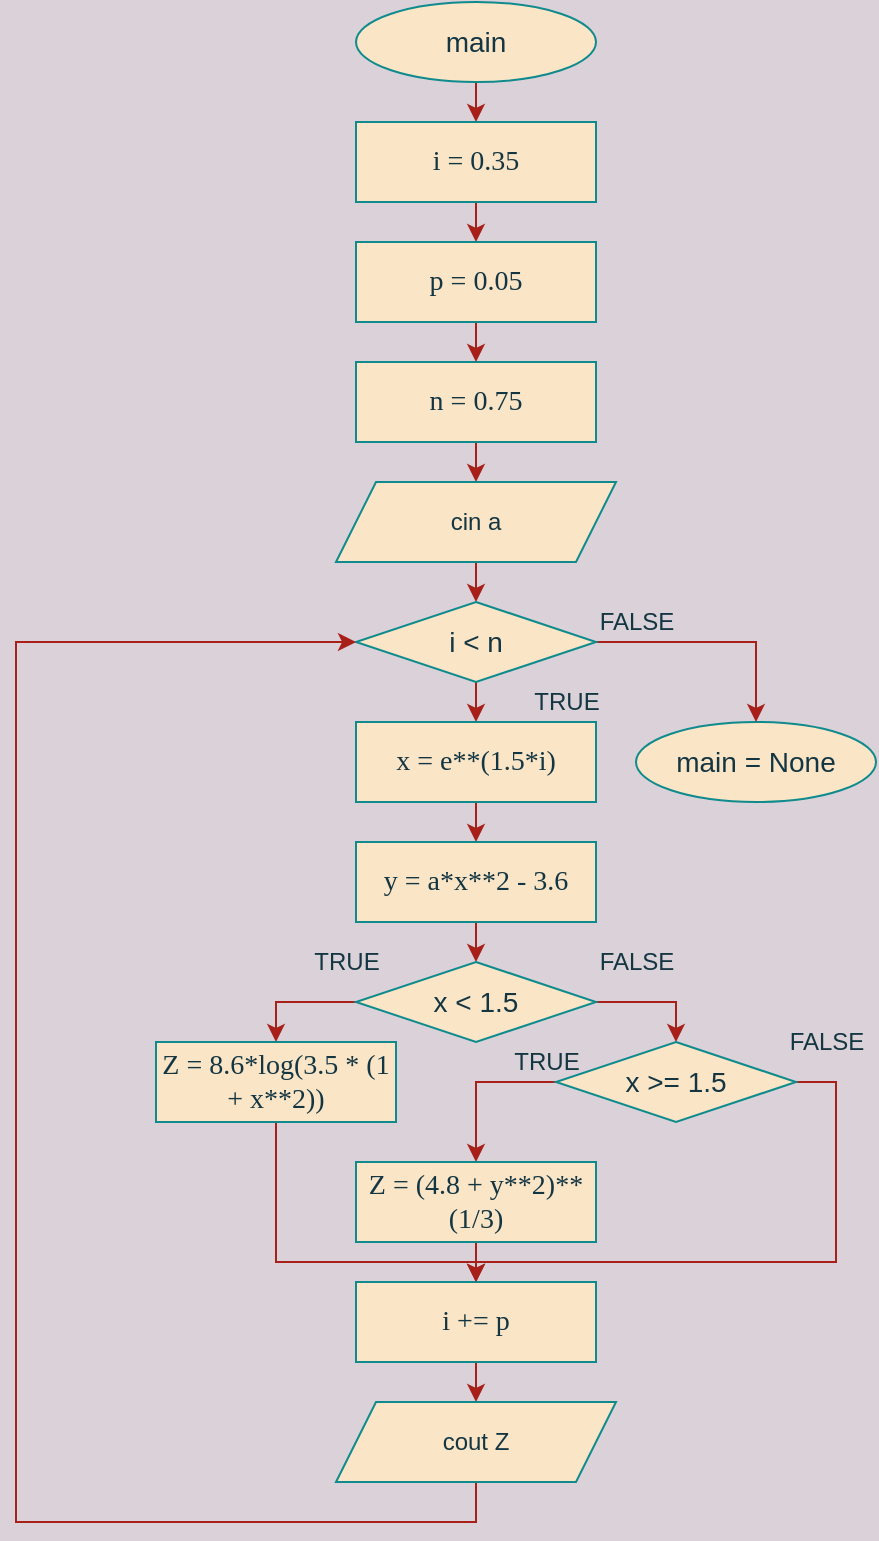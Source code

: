<mxfile version="14.4.4" type="device"><diagram id="HAuVNt_xgm25odyN6mh4" name="Page-1"><mxGraphModel dx="868" dy="505" grid="1" gridSize="10" guides="1" tooltips="1" connect="1" arrows="1" fold="1" page="1" pageScale="1" pageWidth="827" pageHeight="1169" background="#DAD2D8" math="0" shadow="0"><root><mxCell id="0"/><mxCell id="1" parent="0"/><mxCell id="_CF0amcgJjOSkX3TDUaY-11" style="edgeStyle=orthogonalEdgeStyle;rounded=0;orthogonalLoop=1;jettySize=auto;html=1;exitX=0.5;exitY=1;exitDx=0;exitDy=0;entryX=0.5;entryY=0;entryDx=0;entryDy=0;labelBackgroundColor=#DAD2D8;strokeColor=#A8201A;fontColor=#143642;" edge="1" parent="1" source="_CF0amcgJjOSkX3TDUaY-2" target="_CF0amcgJjOSkX3TDUaY-6"><mxGeometry relative="1" as="geometry"/></mxCell><mxCell id="_CF0amcgJjOSkX3TDUaY-2" value="&lt;font style=&quot;font-size: 14px&quot;&gt;main&lt;/font&gt;" style="ellipse;whiteSpace=wrap;html=1;fillColor=#FAE5C7;strokeColor=#0F8B8D;fontColor=#143642;" vertex="1" parent="1"><mxGeometry x="240" y="40" width="120" height="40" as="geometry"/></mxCell><mxCell id="_CF0amcgJjOSkX3TDUaY-3" value="&lt;font style=&quot;font-size: 14px&quot;&gt;main = None&lt;/font&gt;" style="ellipse;whiteSpace=wrap;html=1;fillColor=#FAE5C7;strokeColor=#0F8B8D;fontColor=#143642;" vertex="1" parent="1"><mxGeometry x="380" y="400" width="120" height="40" as="geometry"/></mxCell><mxCell id="_CF0amcgJjOSkX3TDUaY-12" style="edgeStyle=orthogonalEdgeStyle;rounded=0;orthogonalLoop=1;jettySize=auto;html=1;exitX=0.5;exitY=1;exitDx=0;exitDy=0;entryX=0.5;entryY=0;entryDx=0;entryDy=0;labelBackgroundColor=#DAD2D8;strokeColor=#A8201A;fontColor=#143642;" edge="1" parent="1" source="_CF0amcgJjOSkX3TDUaY-6" target="_CF0amcgJjOSkX3TDUaY-9"><mxGeometry relative="1" as="geometry"/></mxCell><mxCell id="_CF0amcgJjOSkX3TDUaY-6" value="&lt;span style=&quot;font-family: &amp;#34;liberation serif&amp;#34; , serif&quot;&gt;&lt;font style=&quot;font-size: 14px&quot;&gt;i = 0.35&lt;/font&gt;&lt;/span&gt;" style="rounded=0;whiteSpace=wrap;html=1;fillColor=#FAE5C7;strokeColor=#0F8B8D;fontColor=#143642;" vertex="1" parent="1"><mxGeometry x="240" y="100" width="120" height="40" as="geometry"/></mxCell><mxCell id="_CF0amcgJjOSkX3TDUaY-15" style="edgeStyle=orthogonalEdgeStyle;rounded=0;orthogonalLoop=1;jettySize=auto;html=1;exitX=0.5;exitY=1;exitDx=0;exitDy=0;entryX=0.5;entryY=0;entryDx=0;entryDy=0;labelBackgroundColor=#DAD2D8;strokeColor=#A8201A;fontColor=#143642;" edge="1" parent="1" source="_CF0amcgJjOSkX3TDUaY-8" target="_CF0amcgJjOSkX3TDUaY-14"><mxGeometry relative="1" as="geometry"/></mxCell><mxCell id="_CF0amcgJjOSkX3TDUaY-8" value="&lt;font face=&quot;liberation serif, serif&quot;&gt;&lt;span style=&quot;font-size: 14px&quot;&gt;n = 0.75&lt;/span&gt;&lt;/font&gt;" style="rounded=0;whiteSpace=wrap;html=1;fillColor=#FAE5C7;strokeColor=#0F8B8D;fontColor=#143642;" vertex="1" parent="1"><mxGeometry x="240" y="220" width="120" height="40" as="geometry"/></mxCell><mxCell id="_CF0amcgJjOSkX3TDUaY-13" style="edgeStyle=orthogonalEdgeStyle;rounded=0;orthogonalLoop=1;jettySize=auto;html=1;exitX=0.5;exitY=1;exitDx=0;exitDy=0;entryX=0.5;entryY=0;entryDx=0;entryDy=0;labelBackgroundColor=#DAD2D8;strokeColor=#A8201A;fontColor=#143642;" edge="1" parent="1" source="_CF0amcgJjOSkX3TDUaY-9" target="_CF0amcgJjOSkX3TDUaY-8"><mxGeometry relative="1" as="geometry"/></mxCell><mxCell id="_CF0amcgJjOSkX3TDUaY-9" value="&lt;font face=&quot;liberation serif, serif&quot; style=&quot;font-size: 14px&quot;&gt;p = 0.05&lt;/font&gt;" style="rounded=0;whiteSpace=wrap;html=1;fillColor=#FAE5C7;strokeColor=#0F8B8D;fontColor=#143642;" vertex="1" parent="1"><mxGeometry x="240" y="160" width="120" height="40" as="geometry"/></mxCell><mxCell id="_CF0amcgJjOSkX3TDUaY-20" style="edgeStyle=orthogonalEdgeStyle;rounded=0;orthogonalLoop=1;jettySize=auto;html=1;exitX=0.5;exitY=1;exitDx=0;exitDy=0;entryX=0.5;entryY=0;entryDx=0;entryDy=0;labelBackgroundColor=#DAD2D8;strokeColor=#A8201A;fontColor=#143642;" edge="1" parent="1" source="_CF0amcgJjOSkX3TDUaY-14" target="_CF0amcgJjOSkX3TDUaY-16"><mxGeometry relative="1" as="geometry"/></mxCell><mxCell id="_CF0amcgJjOSkX3TDUaY-14" value="cin a" style="shape=parallelogram;perimeter=parallelogramPerimeter;whiteSpace=wrap;html=1;fixedSize=1;fillColor=#FAE5C7;strokeColor=#0F8B8D;fontColor=#143642;" vertex="1" parent="1"><mxGeometry x="230" y="280" width="140" height="40" as="geometry"/></mxCell><mxCell id="_CF0amcgJjOSkX3TDUaY-17" style="edgeStyle=orthogonalEdgeStyle;rounded=0;orthogonalLoop=1;jettySize=auto;html=1;entryX=0.5;entryY=0;entryDx=0;entryDy=0;labelBackgroundColor=#DAD2D8;strokeColor=#A8201A;fontColor=#143642;" edge="1" parent="1" source="_CF0amcgJjOSkX3TDUaY-16" target="_CF0amcgJjOSkX3TDUaY-18"><mxGeometry relative="1" as="geometry"><mxPoint x="480" y="370" as="targetPoint"/><Array as="points"><mxPoint x="300" y="390"/><mxPoint x="300" y="390"/></Array></mxGeometry></mxCell><mxCell id="_CF0amcgJjOSkX3TDUaY-35" style="edgeStyle=orthogonalEdgeStyle;rounded=0;orthogonalLoop=1;jettySize=auto;html=1;exitX=1;exitY=0.5;exitDx=0;exitDy=0;entryX=0.5;entryY=0;entryDx=0;entryDy=0;labelBackgroundColor=#DAD2D8;strokeColor=#A8201A;fontColor=#143642;" edge="1" parent="1" source="_CF0amcgJjOSkX3TDUaY-16" target="_CF0amcgJjOSkX3TDUaY-3"><mxGeometry relative="1" as="geometry"><mxPoint x="440" y="450" as="targetPoint"/></mxGeometry></mxCell><mxCell id="_CF0amcgJjOSkX3TDUaY-16" value="&lt;font style=&quot;font-size: 14px&quot;&gt;i &amp;lt; n&lt;/font&gt;" style="rhombus;whiteSpace=wrap;html=1;fillColor=#FAE5C7;strokeColor=#0F8B8D;fontColor=#143642;" vertex="1" parent="1"><mxGeometry x="240" y="340" width="120" height="40" as="geometry"/></mxCell><mxCell id="_CF0amcgJjOSkX3TDUaY-21" style="edgeStyle=orthogonalEdgeStyle;rounded=0;orthogonalLoop=1;jettySize=auto;html=1;exitX=0.5;exitY=1;exitDx=0;exitDy=0;entryX=0.5;entryY=0;entryDx=0;entryDy=0;labelBackgroundColor=#DAD2D8;strokeColor=#A8201A;fontColor=#143642;" edge="1" parent="1" source="_CF0amcgJjOSkX3TDUaY-18" target="_CF0amcgJjOSkX3TDUaY-19"><mxGeometry relative="1" as="geometry"/></mxCell><mxCell id="_CF0amcgJjOSkX3TDUaY-18" value="&lt;font face=&quot;liberation serif, serif&quot;&gt;&lt;span style=&quot;font-size: 14px&quot;&gt;x = e**(1.5*i)&lt;/span&gt;&lt;/font&gt;" style="rounded=0;whiteSpace=wrap;html=1;fillColor=#FAE5C7;strokeColor=#0F8B8D;fontColor=#143642;" vertex="1" parent="1"><mxGeometry x="240" y="400" width="120" height="40" as="geometry"/></mxCell><mxCell id="_CF0amcgJjOSkX3TDUaY-30" style="edgeStyle=orthogonalEdgeStyle;rounded=0;orthogonalLoop=1;jettySize=auto;html=1;exitX=0.5;exitY=1;exitDx=0;exitDy=0;entryX=0.5;entryY=0;entryDx=0;entryDy=0;labelBackgroundColor=#DAD2D8;strokeColor=#A8201A;fontColor=#143642;" edge="1" parent="1" source="_CF0amcgJjOSkX3TDUaY-19" target="_CF0amcgJjOSkX3TDUaY-23"><mxGeometry relative="1" as="geometry"/></mxCell><mxCell id="_CF0amcgJjOSkX3TDUaY-19" value="&lt;font face=&quot;liberation serif, serif&quot;&gt;&lt;span style=&quot;font-size: 14px&quot;&gt;y = a*x**2 - 3.6&lt;/span&gt;&lt;/font&gt;" style="rounded=0;whiteSpace=wrap;html=1;fillColor=#FAE5C7;strokeColor=#0F8B8D;fontColor=#143642;" vertex="1" parent="1"><mxGeometry x="240" y="460" width="120" height="40" as="geometry"/></mxCell><mxCell id="_CF0amcgJjOSkX3TDUaY-22" value="TRUE" style="text;html=1;align=center;verticalAlign=middle;resizable=0;points=[];autosize=1;fontColor=#143642;" vertex="1" parent="1"><mxGeometry x="320" y="380" width="50" height="20" as="geometry"/></mxCell><mxCell id="_CF0amcgJjOSkX3TDUaY-44" style="edgeStyle=orthogonalEdgeStyle;rounded=0;orthogonalLoop=1;jettySize=auto;html=1;exitX=1;exitY=0.5;exitDx=0;exitDy=0;entryX=0.5;entryY=0;entryDx=0;entryDy=0;labelBackgroundColor=#DAD2D8;strokeColor=#A8201A;fontColor=#143642;" edge="1" parent="1" source="_CF0amcgJjOSkX3TDUaY-23" target="_CF0amcgJjOSkX3TDUaY-37"><mxGeometry relative="1" as="geometry"/></mxCell><mxCell id="_CF0amcgJjOSkX3TDUaY-45" style="edgeStyle=orthogonalEdgeStyle;rounded=0;orthogonalLoop=1;jettySize=auto;html=1;exitX=0;exitY=0.5;exitDx=0;exitDy=0;entryX=0.5;entryY=0;entryDx=0;entryDy=0;labelBackgroundColor=#DAD2D8;strokeColor=#A8201A;fontColor=#143642;" edge="1" parent="1" source="_CF0amcgJjOSkX3TDUaY-23" target="_CF0amcgJjOSkX3TDUaY-24"><mxGeometry relative="1" as="geometry"/></mxCell><mxCell id="_CF0amcgJjOSkX3TDUaY-23" value="&lt;font style=&quot;font-size: 14px&quot;&gt;x &amp;lt; 1.5&lt;/font&gt;" style="rhombus;whiteSpace=wrap;html=1;fillColor=#FAE5C7;strokeColor=#0F8B8D;fontColor=#143642;" vertex="1" parent="1"><mxGeometry x="240" y="520" width="120" height="40" as="geometry"/></mxCell><mxCell id="_CF0amcgJjOSkX3TDUaY-29" style="edgeStyle=orthogonalEdgeStyle;rounded=0;orthogonalLoop=1;jettySize=auto;html=1;exitX=0.5;exitY=1;exitDx=0;exitDy=0;labelBackgroundColor=#DAD2D8;strokeColor=#A8201A;fontColor=#143642;" edge="1" parent="1" source="_CF0amcgJjOSkX3TDUaY-25"><mxGeometry relative="1" as="geometry"><mxPoint x="300" y="640" as="targetPoint"/><Array as="points"/></mxGeometry></mxCell><mxCell id="_CF0amcgJjOSkX3TDUaY-47" style="edgeStyle=orthogonalEdgeStyle;rounded=0;orthogonalLoop=1;jettySize=auto;html=1;exitX=0.5;exitY=1;exitDx=0;exitDy=0;entryX=0.5;entryY=0;entryDx=0;entryDy=0;labelBackgroundColor=#DAD2D8;strokeColor=#A8201A;fontColor=#143642;" edge="1" parent="1" source="_CF0amcgJjOSkX3TDUaY-24" target="_CF0amcgJjOSkX3TDUaY-26"><mxGeometry relative="1" as="geometry"><Array as="points"><mxPoint x="200" y="670"/><mxPoint x="300" y="670"/></Array></mxGeometry></mxCell><mxCell id="_CF0amcgJjOSkX3TDUaY-24" value="&lt;font face=&quot;liberation serif, serif&quot;&gt;&lt;span style=&quot;font-size: 14px&quot;&gt;Z = 8.6*log(3.5 * (1 + x**2))&lt;/span&gt;&lt;/font&gt;" style="rounded=0;whiteSpace=wrap;html=1;fillColor=#FAE5C7;strokeColor=#0F8B8D;fontColor=#143642;" vertex="1" parent="1"><mxGeometry x="140" y="560" width="120" height="40" as="geometry"/></mxCell><mxCell id="_CF0amcgJjOSkX3TDUaY-28" style="edgeStyle=orthogonalEdgeStyle;rounded=0;orthogonalLoop=1;jettySize=auto;html=1;exitX=0.5;exitY=1;exitDx=0;exitDy=0;entryX=0.5;entryY=0;entryDx=0;entryDy=0;labelBackgroundColor=#DAD2D8;strokeColor=#A8201A;fontColor=#143642;" edge="1" parent="1" source="_CF0amcgJjOSkX3TDUaY-25" target="_CF0amcgJjOSkX3TDUaY-26"><mxGeometry relative="1" as="geometry"><Array as="points"><mxPoint x="300" y="620"/><mxPoint x="300" y="620"/></Array></mxGeometry></mxCell><mxCell id="_CF0amcgJjOSkX3TDUaY-33" style="edgeStyle=orthogonalEdgeStyle;rounded=0;orthogonalLoop=1;jettySize=auto;html=1;exitX=0.5;exitY=1;exitDx=0;exitDy=0;entryX=0.5;entryY=0;entryDx=0;entryDy=0;labelBackgroundColor=#DAD2D8;strokeColor=#A8201A;fontColor=#143642;" edge="1" parent="1" source="_CF0amcgJjOSkX3TDUaY-26" target="_CF0amcgJjOSkX3TDUaY-27"><mxGeometry relative="1" as="geometry"/></mxCell><mxCell id="_CF0amcgJjOSkX3TDUaY-26" value="&lt;font face=&quot;liberation serif, serif&quot;&gt;&lt;span style=&quot;font-size: 14px&quot;&gt;i += p&lt;/span&gt;&lt;/font&gt;" style="rounded=0;whiteSpace=wrap;html=1;fillColor=#FAE5C7;strokeColor=#0F8B8D;fontColor=#143642;" vertex="1" parent="1"><mxGeometry x="240" y="680" width="120" height="40" as="geometry"/></mxCell><mxCell id="_CF0amcgJjOSkX3TDUaY-34" style="edgeStyle=orthogonalEdgeStyle;rounded=0;orthogonalLoop=1;jettySize=auto;html=1;exitX=0.5;exitY=1;exitDx=0;exitDy=0;entryX=0;entryY=0.5;entryDx=0;entryDy=0;labelBackgroundColor=#DAD2D8;strokeColor=#A8201A;fontColor=#143642;" edge="1" parent="1" source="_CF0amcgJjOSkX3TDUaY-27" target="_CF0amcgJjOSkX3TDUaY-16"><mxGeometry relative="1" as="geometry"><mxPoint x="190" y="320" as="targetPoint"/><Array as="points"><mxPoint x="300" y="800"/><mxPoint x="70" y="800"/><mxPoint x="70" y="360"/></Array></mxGeometry></mxCell><mxCell id="_CF0amcgJjOSkX3TDUaY-27" value="cout Z" style="shape=parallelogram;perimeter=parallelogramPerimeter;whiteSpace=wrap;html=1;fixedSize=1;fillColor=#FAE5C7;strokeColor=#0F8B8D;fontColor=#143642;" vertex="1" parent="1"><mxGeometry x="230" y="740" width="140" height="40" as="geometry"/></mxCell><mxCell id="_CF0amcgJjOSkX3TDUaY-36" value="FALSE" style="text;html=1;align=center;verticalAlign=middle;resizable=0;points=[];autosize=1;fontColor=#143642;" vertex="1" parent="1"><mxGeometry x="355" y="340" width="50" height="20" as="geometry"/></mxCell><mxCell id="_CF0amcgJjOSkX3TDUaY-46" style="edgeStyle=orthogonalEdgeStyle;rounded=0;orthogonalLoop=1;jettySize=auto;html=1;exitX=0;exitY=0.5;exitDx=0;exitDy=0;entryX=0.5;entryY=0;entryDx=0;entryDy=0;labelBackgroundColor=#DAD2D8;strokeColor=#A8201A;fontColor=#143642;" edge="1" parent="1" source="_CF0amcgJjOSkX3TDUaY-37" target="_CF0amcgJjOSkX3TDUaY-25"><mxGeometry relative="1" as="geometry"/></mxCell><mxCell id="_CF0amcgJjOSkX3TDUaY-48" style="edgeStyle=orthogonalEdgeStyle;rounded=0;orthogonalLoop=1;jettySize=auto;html=1;exitX=1;exitY=0.5;exitDx=0;exitDy=0;entryX=0.5;entryY=0;entryDx=0;entryDy=0;labelBackgroundColor=#DAD2D8;strokeColor=#A8201A;fontColor=#143642;" edge="1" parent="1" source="_CF0amcgJjOSkX3TDUaY-37" target="_CF0amcgJjOSkX3TDUaY-26"><mxGeometry relative="1" as="geometry"><Array as="points"><mxPoint x="480" y="580"/><mxPoint x="480" y="670"/><mxPoint x="300" y="670"/></Array></mxGeometry></mxCell><mxCell id="_CF0amcgJjOSkX3TDUaY-37" value="&lt;font style=&quot;font-size: 14px&quot;&gt;x &amp;gt;=&amp;nbsp;1.5&lt;/font&gt;" style="rhombus;whiteSpace=wrap;html=1;fillColor=#FAE5C7;strokeColor=#0F8B8D;fontColor=#143642;" vertex="1" parent="1"><mxGeometry x="340" y="560" width="120" height="40" as="geometry"/></mxCell><mxCell id="_CF0amcgJjOSkX3TDUaY-25" value="&lt;font face=&quot;liberation serif, serif&quot;&gt;&lt;span style=&quot;font-size: 14px&quot;&gt;Z = (4.8 + y**2)**(1/3)&lt;/span&gt;&lt;/font&gt;" style="rounded=0;whiteSpace=wrap;html=1;fillColor=#FAE5C7;strokeColor=#0F8B8D;fontColor=#143642;" vertex="1" parent="1"><mxGeometry x="240" y="620" width="120" height="40" as="geometry"/></mxCell><mxCell id="_CF0amcgJjOSkX3TDUaY-41" value="TRUE" style="text;html=1;align=center;verticalAlign=middle;resizable=0;points=[];autosize=1;fontColor=#143642;" vertex="1" parent="1"><mxGeometry x="210" y="510" width="50" height="20" as="geometry"/></mxCell><mxCell id="_CF0amcgJjOSkX3TDUaY-42" value="FALSE" style="text;html=1;align=center;verticalAlign=middle;resizable=0;points=[];autosize=1;fontColor=#143642;" vertex="1" parent="1"><mxGeometry x="450" y="550" width="50" height="20" as="geometry"/></mxCell><mxCell id="_CF0amcgJjOSkX3TDUaY-43" value="TRUE" style="text;html=1;align=center;verticalAlign=middle;resizable=0;points=[];autosize=1;fontColor=#143642;" vertex="1" parent="1"><mxGeometry x="310" y="560" width="50" height="20" as="geometry"/></mxCell><mxCell id="_CF0amcgJjOSkX3TDUaY-49" value="FALSE" style="text;html=1;align=center;verticalAlign=middle;resizable=0;points=[];autosize=1;fontColor=#143642;" vertex="1" parent="1"><mxGeometry x="355" y="510" width="50" height="20" as="geometry"/></mxCell></root></mxGraphModel></diagram></mxfile>